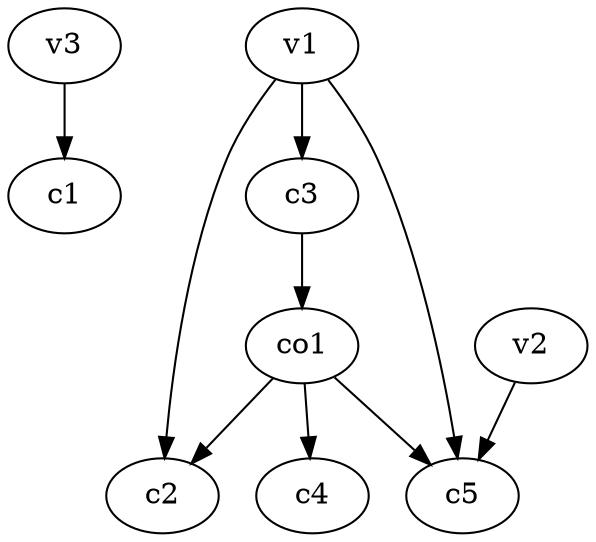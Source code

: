 strict digraph  {
c1;
c2;
c3;
c4;
c5;
v1;
v2;
v3;
co1;
c3 -> co1  [weight=1];
v1 -> c5  [weight=1];
v1 -> c3  [weight=1];
v1 -> c2  [weight=1];
v2 -> c5  [weight=1];
v3 -> c1  [weight=1];
co1 -> c5  [weight=1];
co1 -> c4  [weight=1];
co1 -> c2  [weight=1];
}
